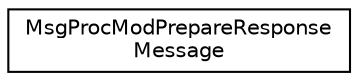 digraph "Graphical Class Hierarchy"
{
  edge [fontname="Helvetica",fontsize="10",labelfontname="Helvetica",labelfontsize="10"];
  node [fontname="Helvetica",fontsize="10",shape=record];
  rankdir="LR";
  Node1 [label="MsgProcModPrepareResponse\lMessage",height=0.2,width=0.4,color="black", fillcolor="white", style="filled",URL="$struct_msg_proc_mod_prepare_response_message.html"];
}

